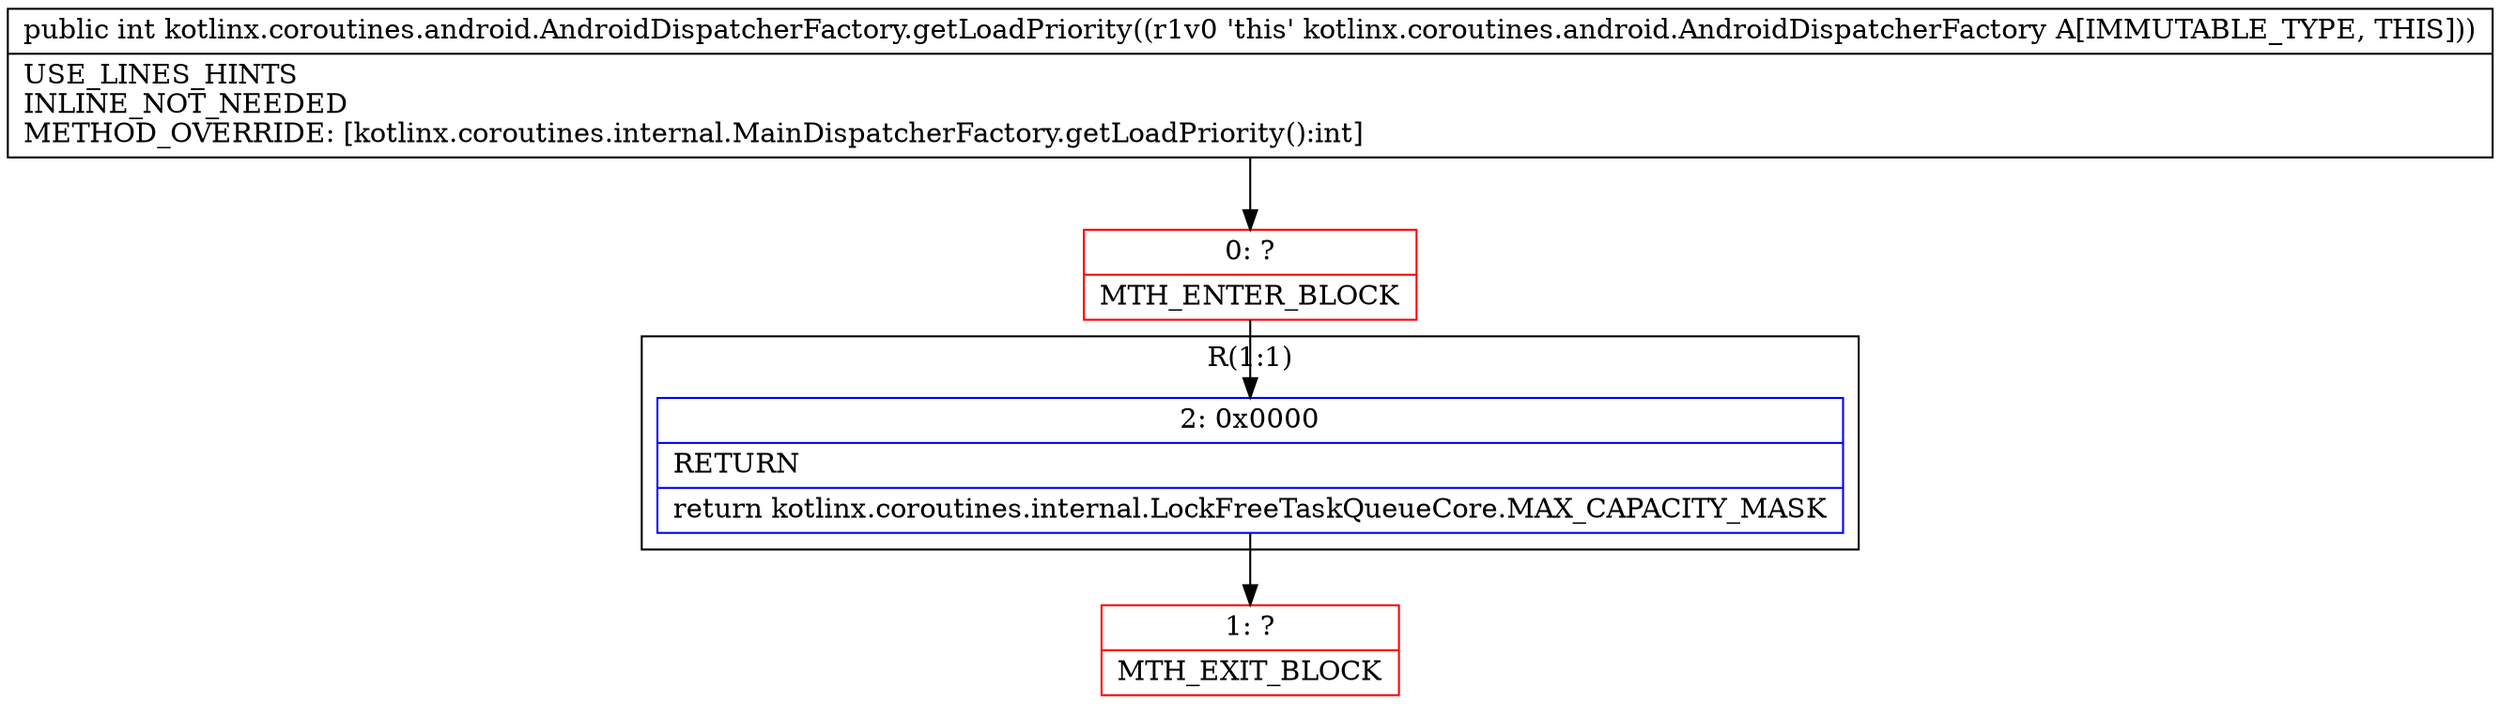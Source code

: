 digraph "CFG forkotlinx.coroutines.android.AndroidDispatcherFactory.getLoadPriority()I" {
subgraph cluster_Region_323395300 {
label = "R(1:1)";
node [shape=record,color=blue];
Node_2 [shape=record,label="{2\:\ 0x0000|RETURN\l|return kotlinx.coroutines.internal.LockFreeTaskQueueCore.MAX_CAPACITY_MASK\l}"];
}
Node_0 [shape=record,color=red,label="{0\:\ ?|MTH_ENTER_BLOCK\l}"];
Node_1 [shape=record,color=red,label="{1\:\ ?|MTH_EXIT_BLOCK\l}"];
MethodNode[shape=record,label="{public int kotlinx.coroutines.android.AndroidDispatcherFactory.getLoadPriority((r1v0 'this' kotlinx.coroutines.android.AndroidDispatcherFactory A[IMMUTABLE_TYPE, THIS]))  | USE_LINES_HINTS\lINLINE_NOT_NEEDED\lMETHOD_OVERRIDE: [kotlinx.coroutines.internal.MainDispatcherFactory.getLoadPriority():int]\l}"];
MethodNode -> Node_0;Node_2 -> Node_1;
Node_0 -> Node_2;
}

